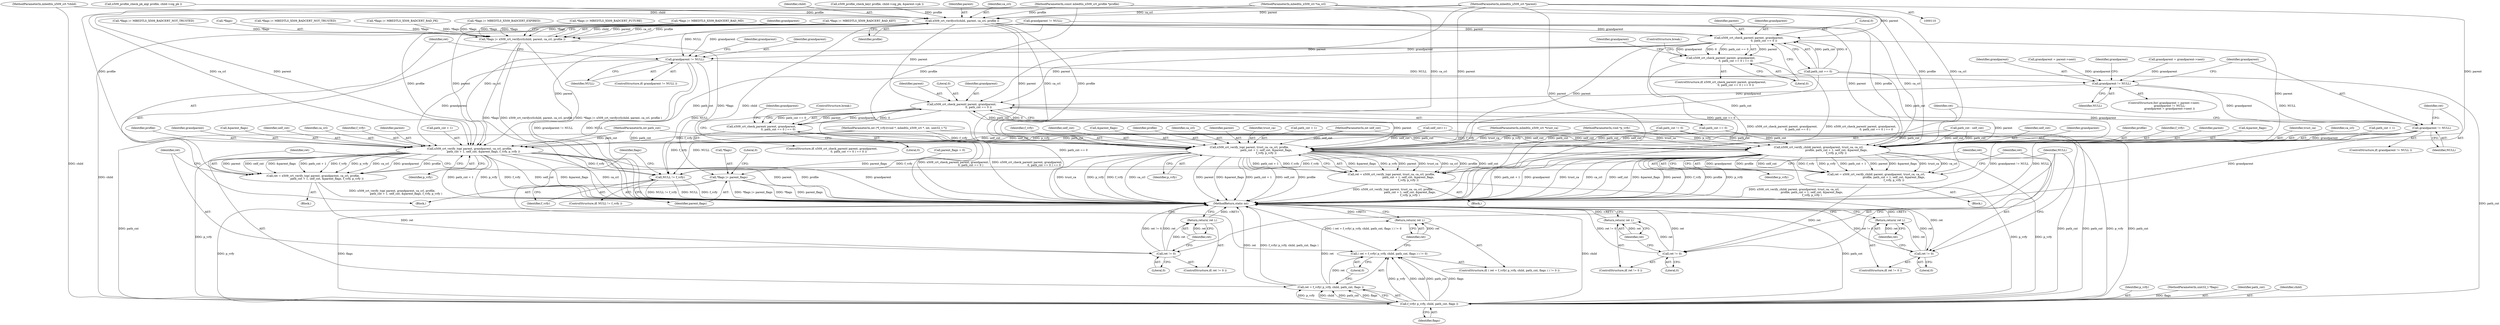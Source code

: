 digraph "0_mbedtls_31458a18788b0cf0b722acda9bb2f2fe13a3fb32_1@pointer" {
"1000112" [label="(MethodParameterIn,mbedtls_x509_crt *parent)"];
"1000285" [label="(Call,x509_crt_verifycrl(child, parent, ca_crl, profile ))"];
"1000282" [label="(Call,*flags |= x509_crt_verifycrl(child, parent, ca_crl, profile ))"];
"1000452" [label="(Call,*flags |= parent_flags)"];
"1000305" [label="(Call,x509_crt_check_parent( parent, grandparent,\n                                   0, path_cnt == 0 ))"];
"1000304" [label="(Call,x509_crt_check_parent( parent, grandparent,\n                                   0, path_cnt == 0 ) == 0)"];
"1000315" [label="(Call,grandparent != NULL)"];
"1000321" [label="(Call,x509_crt_verify_top( parent, grandparent, ca_crl, profile,\n                                path_cnt + 1, self_cnt, &parent_flags, f_vrfy, p_vrfy ))"];
"1000319" [label="(Call,ret = x509_crt_verify_top( parent, grandparent, ca_crl, profile,\n                                path_cnt + 1, self_cnt, &parent_flags, f_vrfy, p_vrfy ))"];
"1000335" [label="(Call,ret != 0)"];
"1000338" [label="(Return,return( ret );)"];
"1000437" [label="(Call,NULL != f_vrfy)"];
"1000444" [label="(Call,f_vrfy( p_vrfy, child, path_cnt, flags ))"];
"1000441" [label="(Call,( ret = f_vrfy( p_vrfy, child, path_cnt, flags ) ) != 0)"];
"1000442" [label="(Call,ret = f_vrfy( p_vrfy, child, path_cnt, flags ))"];
"1000450" [label="(Return,return( ret );)"];
"1000348" [label="(Call,grandparent != NULL)"];
"1000377" [label="(Call,x509_crt_check_parent( parent, grandparent,\n                                       0, path_cnt == 0 ))"];
"1000376" [label="(Call,x509_crt_check_parent( parent, grandparent,\n                                       0, path_cnt == 0 ) == 0)"];
"1000387" [label="(Call,grandparent != NULL)"];
"1000393" [label="(Call,x509_crt_verify_child( parent, grandparent, trust_ca, ca_crl,\n                                         profile, path_cnt + 1, self_cnt, &parent_flags,\n                                         f_vrfy, p_vrfy ))"];
"1000391" [label="(Call,ret = x509_crt_verify_child( parent, grandparent, trust_ca, ca_crl,\n                                         profile, path_cnt + 1, self_cnt, &parent_flags,\n                                         f_vrfy, p_vrfy ))"];
"1000408" [label="(Call,ret != 0)"];
"1000411" [label="(Return,return( ret );)"];
"1000417" [label="(Call,x509_crt_verify_top( parent, trust_ca, ca_crl, profile,\n                                       path_cnt + 1, self_cnt, &parent_flags,\n                                       f_vrfy, p_vrfy ))"];
"1000415" [label="(Call,ret = x509_crt_verify_top( parent, trust_ca, ca_crl, profile,\n                                       path_cnt + 1, self_cnt, &parent_flags,\n                                       f_vrfy, p_vrfy ))"];
"1000431" [label="(Call,ret != 0)"];
"1000434" [label="(Return,return( ret );)"];
"1000292" [label="(Identifier,grandparent)"];
"1000326" [label="(Call,path_cnt + 1)"];
"1000385" [label="(ControlStructure,break;)"];
"1000243" [label="(Call,*flags |= MBEDTLS_X509_BADCERT_BAD_KEY)"];
"1000445" [label="(Identifier,p_vrfy)"];
"1000315" [label="(Call,grandparent != NULL)"];
"1000349" [label="(Identifier,grandparent)"];
"1000314" [label="(ControlStructure,if( grandparent != NULL ))"];
"1000422" [label="(Call,path_cnt + 1)"];
"1000212" [label="(Call,*flags |= MBEDTLS_X509_BADCERT_NOT_TRUSTED)"];
"1000386" [label="(ControlStructure,if( grandparent != NULL ))"];
"1000381" [label="(Call,path_cnt == 0)"];
"1000380" [label="(Literal,0)"];
"1000117" [label="(MethodParameterIn,int self_cnt)"];
"1000118" [label="(MethodParameterIn,uint32_t *flags)"];
"1000390" [label="(Block,)"];
"1000146" [label="(Call,self_cnt++)"];
"1000124" [label="(Call,parent_flags = 0)"];
"1000441" [label="(Call,( ret = f_vrfy( p_vrfy, child, path_cnt, flags ) ) != 0)"];
"1000402" [label="(Identifier,self_cnt)"];
"1000410" [label="(Literal,0)"];
"1000344" [label="(Identifier,grandparent)"];
"1000304" [label="(Call,x509_crt_check_parent( parent, grandparent,\n                                   0, path_cnt == 0 ) == 0)"];
"1000233" [label="(Call,x509_profile_check_key( profile, child->sig_pk, &parent->pk ))"];
"1000116" [label="(MethodParameterIn,int path_cnt)"];
"1000454" [label="(Identifier,flags)"];
"1000426" [label="(Call,&parent_flags)"];
"1000115" [label="(MethodParameterIn,const mbedtls_x509_crt_profile *profile)"];
"1000306" [label="(Identifier,parent)"];
"1000114" [label="(MethodParameterIn,mbedtls_x509_crl *ca_crl)"];
"1000313" [label="(ControlStructure,break;)"];
"1000132" [label="(Call,path_cnt != 0)"];
"1000447" [label="(Identifier,path_cnt)"];
"1000431" [label="(Call,ret != 0)"];
"1000395" [label="(Identifier,grandparent)"];
"1000379" [label="(Identifier,grandparent)"];
"1000352" [label="(Identifier,grandparent)"];
"1000325" [label="(Identifier,profile)"];
"1000287" [label="(Identifier,parent)"];
"1000321" [label="(Call,x509_crt_verify_top( parent, grandparent, ca_crl, profile,\n                                path_cnt + 1, self_cnt, &parent_flags, f_vrfy, p_vrfy ))"];
"1000319" [label="(Call,ret = x509_crt_verify_top( parent, grandparent, ca_crl, profile,\n                                path_cnt + 1, self_cnt, &parent_flags, f_vrfy, p_vrfy ))"];
"1000334" [label="(ControlStructure,if( ret != 0 ))"];
"1000335" [label="(Call,ret != 0)"];
"1000446" [label="(Identifier,child)"];
"1000398" [label="(Identifier,profile)"];
"1000458" [label="(MethodReturn,static int)"];
"1000414" [label="(Block,)"];
"1000323" [label="(Identifier,grandparent)"];
"1000443" [label="(Identifier,ret)"];
"1000453" [label="(Call,*flags)"];
"1000120" [label="(MethodParameterIn,void *p_vrfy)"];
"1000432" [label="(Identifier,ret)"];
"1000406" [label="(Identifier,p_vrfy)"];
"1000119" [label="(MethodParameterIn,int (*f_vrfy)(void *, mbedtls_x509_crt *, int, uint32_t *))"];
"1000457" [label="(Literal,0)"];
"1000309" [label="(Call,path_cnt == 0)"];
"1000308" [label="(Literal,0)"];
"1000452" [label="(Call,*flags |= parent_flags)"];
"1000375" [label="(ControlStructure,if( x509_crt_check_parent( parent, grandparent,\n                                       0, path_cnt == 0 ) == 0 ))"];
"1000433" [label="(Literal,0)"];
"1000451" [label="(Identifier,ret)"];
"1000407" [label="(ControlStructure,if( ret != 0 ))"];
"1000428" [label="(Identifier,f_vrfy)"];
"1000438" [label="(Identifier,NULL)"];
"1000288" [label="(Identifier,ca_crl)"];
"1000343" [label="(Call,grandparent = parent->next)"];
"1000361" [label="(Identifier,grandparent)"];
"1000405" [label="(Identifier,f_vrfy)"];
"1000378" [label="(Identifier,parent)"];
"1000351" [label="(Call,grandparent = grandparent->next)"];
"1000425" [label="(Identifier,self_cnt)"];
"1000318" [label="(Block,)"];
"1000285" [label="(Call,x509_crt_verifycrl(child, parent, ca_crl, profile ))"];
"1000444" [label="(Call,f_vrfy( p_vrfy, child, path_cnt, flags ))"];
"1000348" [label="(Call,grandparent != NULL)"];
"1000436" [label="(ControlStructure,if( NULL != f_vrfy ))"];
"1000387" [label="(Call,grandparent != NULL)"];
"1000370" [label="(Call,path_cnt - self_cnt)"];
"1000437" [label="(Call,NULL != f_vrfy)"];
"1000330" [label="(Call,&parent_flags)"];
"1000294" [label="(Call,grandparent != NULL)"];
"1000448" [label="(Identifier,flags)"];
"1000303" [label="(ControlStructure,if( x509_crt_check_parent( parent, grandparent,\n                                   0, path_cnt == 0 ) == 0 ))"];
"1000111" [label="(MethodParameterIn,mbedtls_x509_crt *child)"];
"1000305" [label="(Call,x509_crt_check_parent( parent, grandparent,\n                                   0, path_cnt == 0 ))"];
"1000337" [label="(Literal,0)"];
"1000449" [label="(Literal,0)"];
"1000289" [label="(Identifier,profile)"];
"1000393" [label="(Call,x509_crt_verify_child( parent, grandparent, trust_ca, ca_crl,\n                                         profile, path_cnt + 1, self_cnt, &parent_flags,\n                                         f_vrfy, p_vrfy ))"];
"1000320" [label="(Identifier,ret)"];
"1000376" [label="(Call,x509_crt_check_parent( parent, grandparent,\n                                       0, path_cnt == 0 ) == 0)"];
"1000409" [label="(Identifier,ret)"];
"1000421" [label="(Identifier,profile)"];
"1000282" [label="(Call,*flags |= x509_crt_verifycrl(child, parent, ca_crl, profile ))"];
"1000329" [label="(Identifier,self_cnt)"];
"1000338" [label="(Return,return( ret );)"];
"1000283" [label="(Call,*flags)"];
"1000408" [label="(Call,ret != 0)"];
"1000420" [label="(Identifier,ca_crl)"];
"1000417" [label="(Call,x509_crt_verify_top( parent, trust_ca, ca_crl, profile,\n                                       path_cnt + 1, self_cnt, &parent_flags,\n                                       f_vrfy, p_vrfy ))"];
"1000317" [label="(Identifier,NULL)"];
"1000336" [label="(Identifier,ret)"];
"1000394" [label="(Identifier,parent)"];
"1000403" [label="(Call,&parent_flags)"];
"1000389" [label="(Identifier,NULL)"];
"1000121" [label="(Block,)"];
"1000384" [label="(Literal,0)"];
"1000342" [label="(ControlStructure,for( grandparent = parent->next;\n             grandparent != NULL;\n             grandparent = grandparent->next ))"];
"1000324" [label="(Identifier,ca_crl)"];
"1000392" [label="(Identifier,ret)"];
"1000278" [label="(Call,*flags |= MBEDTLS_X509_BADCERT_NOT_TRUSTED)"];
"1000439" [label="(Identifier,f_vrfy)"];
"1000197" [label="(Call,*flags |= MBEDTLS_X509_BADCERT_BAD_PK)"];
"1000388" [label="(Identifier,grandparent)"];
"1000307" [label="(Identifier,grandparent)"];
"1000316" [label="(Identifier,grandparent)"];
"1000191" [label="(Call,x509_profile_check_pk_alg( profile, child->sig_pk ))"];
"1000411" [label="(Return,return( ret );)"];
"1000416" [label="(Identifier,ret)"];
"1000332" [label="(Identifier,f_vrfy)"];
"1000286" [label="(Identifier,child)"];
"1000113" [label="(MethodParameterIn,mbedtls_x509_crt *trust_ca)"];
"1000418" [label="(Identifier,parent)"];
"1000298" [label="(Identifier,grandparent)"];
"1000312" [label="(Literal,0)"];
"1000391" [label="(Call,ret = x509_crt_verify_child( parent, grandparent, trust_ca, ca_crl,\n                                         profile, path_cnt + 1, self_cnt, &parent_flags,\n                                         f_vrfy, p_vrfy ))"];
"1000419" [label="(Identifier,trust_ca)"];
"1000396" [label="(Identifier,trust_ca)"];
"1000112" [label="(MethodParameterIn,mbedtls_x509_crt *parent)"];
"1000377" [label="(Call,x509_crt_check_parent( parent, grandparent,\n                                       0, path_cnt == 0 ))"];
"1000429" [label="(Identifier,p_vrfy)"];
"1000163" [label="(Call,*flags |= MBEDTLS_X509_BADCERT_EXPIRED)"];
"1000322" [label="(Identifier,parent)"];
"1000397" [label="(Identifier,ca_crl)"];
"1000350" [label="(Identifier,NULL)"];
"1000399" [label="(Call,path_cnt + 1)"];
"1000434" [label="(Return,return( ret );)"];
"1000450" [label="(Return,return( ret );)"];
"1000430" [label="(ControlStructure,if( ret != 0 ))"];
"1000412" [label="(Identifier,ret)"];
"1000440" [label="(ControlStructure,if( ( ret = f_vrfy( p_vrfy, child, path_cnt, flags ) ) != 0 ))"];
"1000455" [label="(Identifier,parent_flags)"];
"1000173" [label="(Call,*flags |= MBEDTLS_X509_BADCERT_FUTURE)"];
"1000333" [label="(Identifier,p_vrfy)"];
"1000339" [label="(Identifier,ret)"];
"1000415" [label="(Call,ret = x509_crt_verify_top( parent, trust_ca, ca_crl, profile,\n                                       path_cnt + 1, self_cnt, &parent_flags,\n                                       f_vrfy, p_vrfy ))"];
"1000442" [label="(Call,ret = f_vrfy( p_vrfy, child, path_cnt, flags ))"];
"1000185" [label="(Call,*flags |= MBEDTLS_X509_BADCERT_BAD_MD)"];
"1000435" [label="(Identifier,ret)"];
"1000112" -> "1000110"  [label="AST: "];
"1000112" -> "1000458"  [label="DDG: parent"];
"1000112" -> "1000285"  [label="DDG: parent"];
"1000112" -> "1000305"  [label="DDG: parent"];
"1000112" -> "1000321"  [label="DDG: parent"];
"1000112" -> "1000377"  [label="DDG: parent"];
"1000112" -> "1000393"  [label="DDG: parent"];
"1000112" -> "1000417"  [label="DDG: parent"];
"1000285" -> "1000282"  [label="AST: "];
"1000285" -> "1000289"  [label="CFG: "];
"1000286" -> "1000285"  [label="AST: "];
"1000287" -> "1000285"  [label="AST: "];
"1000288" -> "1000285"  [label="AST: "];
"1000289" -> "1000285"  [label="AST: "];
"1000282" -> "1000285"  [label="CFG: "];
"1000285" -> "1000458"  [label="DDG: child"];
"1000285" -> "1000282"  [label="DDG: child"];
"1000285" -> "1000282"  [label="DDG: parent"];
"1000285" -> "1000282"  [label="DDG: ca_crl"];
"1000285" -> "1000282"  [label="DDG: profile"];
"1000111" -> "1000285"  [label="DDG: child"];
"1000114" -> "1000285"  [label="DDG: ca_crl"];
"1000233" -> "1000285"  [label="DDG: profile"];
"1000191" -> "1000285"  [label="DDG: profile"];
"1000115" -> "1000285"  [label="DDG: profile"];
"1000285" -> "1000305"  [label="DDG: parent"];
"1000285" -> "1000321"  [label="DDG: parent"];
"1000285" -> "1000321"  [label="DDG: ca_crl"];
"1000285" -> "1000321"  [label="DDG: profile"];
"1000285" -> "1000377"  [label="DDG: parent"];
"1000285" -> "1000393"  [label="DDG: parent"];
"1000285" -> "1000393"  [label="DDG: profile"];
"1000285" -> "1000393"  [label="DDG: ca_crl"];
"1000285" -> "1000417"  [label="DDG: parent"];
"1000285" -> "1000417"  [label="DDG: ca_crl"];
"1000285" -> "1000417"  [label="DDG: profile"];
"1000285" -> "1000444"  [label="DDG: child"];
"1000282" -> "1000121"  [label="AST: "];
"1000283" -> "1000282"  [label="AST: "];
"1000292" -> "1000282"  [label="CFG: "];
"1000282" -> "1000458"  [label="DDG: x509_crt_verifycrl(child, parent, ca_crl, profile )"];
"1000282" -> "1000458"  [label="DDG: *flags |= x509_crt_verifycrl(child, parent, ca_crl, profile )"];
"1000282" -> "1000458"  [label="DDG: *flags"];
"1000212" -> "1000282"  [label="DDG: *flags"];
"1000243" -> "1000282"  [label="DDG: *flags"];
"1000278" -> "1000282"  [label="DDG: *flags"];
"1000173" -> "1000282"  [label="DDG: *flags"];
"1000197" -> "1000282"  [label="DDG: *flags"];
"1000163" -> "1000282"  [label="DDG: *flags"];
"1000185" -> "1000282"  [label="DDG: *flags"];
"1000282" -> "1000452"  [label="DDG: *flags"];
"1000452" -> "1000121"  [label="AST: "];
"1000452" -> "1000455"  [label="CFG: "];
"1000453" -> "1000452"  [label="AST: "];
"1000455" -> "1000452"  [label="AST: "];
"1000457" -> "1000452"  [label="CFG: "];
"1000452" -> "1000458"  [label="DDG: parent_flags"];
"1000452" -> "1000458"  [label="DDG: *flags |= parent_flags"];
"1000452" -> "1000458"  [label="DDG: *flags"];
"1000124" -> "1000452"  [label="DDG: parent_flags"];
"1000305" -> "1000304"  [label="AST: "];
"1000305" -> "1000309"  [label="CFG: "];
"1000306" -> "1000305"  [label="AST: "];
"1000307" -> "1000305"  [label="AST: "];
"1000308" -> "1000305"  [label="AST: "];
"1000309" -> "1000305"  [label="AST: "];
"1000312" -> "1000305"  [label="CFG: "];
"1000305" -> "1000458"  [label="DDG: path_cnt == 0"];
"1000305" -> "1000304"  [label="DDG: parent"];
"1000305" -> "1000304"  [label="DDG: grandparent"];
"1000305" -> "1000304"  [label="DDG: 0"];
"1000305" -> "1000304"  [label="DDG: path_cnt == 0"];
"1000294" -> "1000305"  [label="DDG: grandparent"];
"1000309" -> "1000305"  [label="DDG: path_cnt"];
"1000309" -> "1000305"  [label="DDG: 0"];
"1000305" -> "1000315"  [label="DDG: grandparent"];
"1000305" -> "1000321"  [label="DDG: parent"];
"1000305" -> "1000377"  [label="DDG: parent"];
"1000305" -> "1000393"  [label="DDG: parent"];
"1000305" -> "1000417"  [label="DDG: parent"];
"1000304" -> "1000303"  [label="AST: "];
"1000304" -> "1000312"  [label="CFG: "];
"1000312" -> "1000304"  [label="AST: "];
"1000313" -> "1000304"  [label="CFG: "];
"1000298" -> "1000304"  [label="CFG: "];
"1000304" -> "1000458"  [label="DDG: x509_crt_check_parent( parent, grandparent,\n                                   0, path_cnt == 0 ) == 0"];
"1000304" -> "1000458"  [label="DDG: x509_crt_check_parent( parent, grandparent,\n                                   0, path_cnt == 0 )"];
"1000315" -> "1000314"  [label="AST: "];
"1000315" -> "1000317"  [label="CFG: "];
"1000316" -> "1000315"  [label="AST: "];
"1000317" -> "1000315"  [label="AST: "];
"1000320" -> "1000315"  [label="CFG: "];
"1000344" -> "1000315"  [label="CFG: "];
"1000315" -> "1000458"  [label="DDG: grandparent != NULL"];
"1000315" -> "1000458"  [label="DDG: NULL"];
"1000294" -> "1000315"  [label="DDG: grandparent"];
"1000294" -> "1000315"  [label="DDG: NULL"];
"1000315" -> "1000321"  [label="DDG: grandparent"];
"1000315" -> "1000348"  [label="DDG: NULL"];
"1000315" -> "1000437"  [label="DDG: NULL"];
"1000321" -> "1000319"  [label="AST: "];
"1000321" -> "1000333"  [label="CFG: "];
"1000322" -> "1000321"  [label="AST: "];
"1000323" -> "1000321"  [label="AST: "];
"1000324" -> "1000321"  [label="AST: "];
"1000325" -> "1000321"  [label="AST: "];
"1000326" -> "1000321"  [label="AST: "];
"1000329" -> "1000321"  [label="AST: "];
"1000330" -> "1000321"  [label="AST: "];
"1000332" -> "1000321"  [label="AST: "];
"1000333" -> "1000321"  [label="AST: "];
"1000319" -> "1000321"  [label="CFG: "];
"1000321" -> "1000458"  [label="DDG: path_cnt + 1"];
"1000321" -> "1000458"  [label="DDG: p_vrfy"];
"1000321" -> "1000458"  [label="DDG: f_vrfy"];
"1000321" -> "1000458"  [label="DDG: self_cnt"];
"1000321" -> "1000458"  [label="DDG: &parent_flags"];
"1000321" -> "1000458"  [label="DDG: ca_crl"];
"1000321" -> "1000458"  [label="DDG: parent"];
"1000321" -> "1000458"  [label="DDG: profile"];
"1000321" -> "1000458"  [label="DDG: grandparent"];
"1000321" -> "1000319"  [label="DDG: parent"];
"1000321" -> "1000319"  [label="DDG: self_cnt"];
"1000321" -> "1000319"  [label="DDG: &parent_flags"];
"1000321" -> "1000319"  [label="DDG: path_cnt + 1"];
"1000321" -> "1000319"  [label="DDG: f_vrfy"];
"1000321" -> "1000319"  [label="DDG: p_vrfy"];
"1000321" -> "1000319"  [label="DDG: ca_crl"];
"1000321" -> "1000319"  [label="DDG: grandparent"];
"1000321" -> "1000319"  [label="DDG: profile"];
"1000114" -> "1000321"  [label="DDG: ca_crl"];
"1000115" -> "1000321"  [label="DDG: profile"];
"1000309" -> "1000321"  [label="DDG: path_cnt"];
"1000116" -> "1000321"  [label="DDG: path_cnt"];
"1000132" -> "1000321"  [label="DDG: path_cnt"];
"1000146" -> "1000321"  [label="DDG: self_cnt"];
"1000117" -> "1000321"  [label="DDG: self_cnt"];
"1000119" -> "1000321"  [label="DDG: f_vrfy"];
"1000120" -> "1000321"  [label="DDG: p_vrfy"];
"1000321" -> "1000437"  [label="DDG: f_vrfy"];
"1000321" -> "1000444"  [label="DDG: p_vrfy"];
"1000319" -> "1000318"  [label="AST: "];
"1000320" -> "1000319"  [label="AST: "];
"1000336" -> "1000319"  [label="CFG: "];
"1000319" -> "1000458"  [label="DDG: x509_crt_verify_top( parent, grandparent, ca_crl, profile,\n                                path_cnt + 1, self_cnt, &parent_flags, f_vrfy, p_vrfy )"];
"1000319" -> "1000335"  [label="DDG: ret"];
"1000335" -> "1000334"  [label="AST: "];
"1000335" -> "1000337"  [label="CFG: "];
"1000336" -> "1000335"  [label="AST: "];
"1000337" -> "1000335"  [label="AST: "];
"1000339" -> "1000335"  [label="CFG: "];
"1000438" -> "1000335"  [label="CFG: "];
"1000335" -> "1000458"  [label="DDG: ret"];
"1000335" -> "1000458"  [label="DDG: ret != 0"];
"1000335" -> "1000338"  [label="DDG: ret"];
"1000338" -> "1000334"  [label="AST: "];
"1000338" -> "1000339"  [label="CFG: "];
"1000339" -> "1000338"  [label="AST: "];
"1000458" -> "1000338"  [label="CFG: "];
"1000338" -> "1000458"  [label="DDG: <RET>"];
"1000339" -> "1000338"  [label="DDG: ret"];
"1000437" -> "1000436"  [label="AST: "];
"1000437" -> "1000439"  [label="CFG: "];
"1000438" -> "1000437"  [label="AST: "];
"1000439" -> "1000437"  [label="AST: "];
"1000443" -> "1000437"  [label="CFG: "];
"1000454" -> "1000437"  [label="CFG: "];
"1000437" -> "1000458"  [label="DDG: NULL != f_vrfy"];
"1000437" -> "1000458"  [label="DDG: NULL"];
"1000437" -> "1000458"  [label="DDG: f_vrfy"];
"1000387" -> "1000437"  [label="DDG: NULL"];
"1000417" -> "1000437"  [label="DDG: f_vrfy"];
"1000393" -> "1000437"  [label="DDG: f_vrfy"];
"1000119" -> "1000437"  [label="DDG: f_vrfy"];
"1000444" -> "1000442"  [label="AST: "];
"1000444" -> "1000448"  [label="CFG: "];
"1000445" -> "1000444"  [label="AST: "];
"1000446" -> "1000444"  [label="AST: "];
"1000447" -> "1000444"  [label="AST: "];
"1000448" -> "1000444"  [label="AST: "];
"1000442" -> "1000444"  [label="CFG: "];
"1000444" -> "1000458"  [label="DDG: child"];
"1000444" -> "1000458"  [label="DDG: path_cnt"];
"1000444" -> "1000458"  [label="DDG: p_vrfy"];
"1000444" -> "1000458"  [label="DDG: flags"];
"1000444" -> "1000441"  [label="DDG: p_vrfy"];
"1000444" -> "1000441"  [label="DDG: child"];
"1000444" -> "1000441"  [label="DDG: path_cnt"];
"1000444" -> "1000441"  [label="DDG: flags"];
"1000444" -> "1000442"  [label="DDG: p_vrfy"];
"1000444" -> "1000442"  [label="DDG: child"];
"1000444" -> "1000442"  [label="DDG: path_cnt"];
"1000444" -> "1000442"  [label="DDG: flags"];
"1000393" -> "1000444"  [label="DDG: p_vrfy"];
"1000417" -> "1000444"  [label="DDG: p_vrfy"];
"1000120" -> "1000444"  [label="DDG: p_vrfy"];
"1000111" -> "1000444"  [label="DDG: child"];
"1000116" -> "1000444"  [label="DDG: path_cnt"];
"1000309" -> "1000444"  [label="DDG: path_cnt"];
"1000381" -> "1000444"  [label="DDG: path_cnt"];
"1000370" -> "1000444"  [label="DDG: path_cnt"];
"1000132" -> "1000444"  [label="DDG: path_cnt"];
"1000118" -> "1000444"  [label="DDG: flags"];
"1000441" -> "1000440"  [label="AST: "];
"1000441" -> "1000449"  [label="CFG: "];
"1000442" -> "1000441"  [label="AST: "];
"1000449" -> "1000441"  [label="AST: "];
"1000451" -> "1000441"  [label="CFG: "];
"1000454" -> "1000441"  [label="CFG: "];
"1000441" -> "1000458"  [label="DDG: ( ret = f_vrfy( p_vrfy, child, path_cnt, flags ) ) != 0"];
"1000442" -> "1000441"  [label="DDG: ret"];
"1000443" -> "1000442"  [label="AST: "];
"1000449" -> "1000442"  [label="CFG: "];
"1000442" -> "1000458"  [label="DDG: ret"];
"1000442" -> "1000458"  [label="DDG: f_vrfy( p_vrfy, child, path_cnt, flags )"];
"1000442" -> "1000450"  [label="DDG: ret"];
"1000450" -> "1000440"  [label="AST: "];
"1000450" -> "1000451"  [label="CFG: "];
"1000451" -> "1000450"  [label="AST: "];
"1000458" -> "1000450"  [label="CFG: "];
"1000450" -> "1000458"  [label="DDG: <RET>"];
"1000451" -> "1000450"  [label="DDG: ret"];
"1000348" -> "1000342"  [label="AST: "];
"1000348" -> "1000350"  [label="CFG: "];
"1000349" -> "1000348"  [label="AST: "];
"1000350" -> "1000348"  [label="AST: "];
"1000361" -> "1000348"  [label="CFG: "];
"1000388" -> "1000348"  [label="CFG: "];
"1000343" -> "1000348"  [label="DDG: grandparent"];
"1000351" -> "1000348"  [label="DDG: grandparent"];
"1000348" -> "1000377"  [label="DDG: grandparent"];
"1000348" -> "1000387"  [label="DDG: grandparent"];
"1000348" -> "1000387"  [label="DDG: NULL"];
"1000377" -> "1000376"  [label="AST: "];
"1000377" -> "1000381"  [label="CFG: "];
"1000378" -> "1000377"  [label="AST: "];
"1000379" -> "1000377"  [label="AST: "];
"1000380" -> "1000377"  [label="AST: "];
"1000381" -> "1000377"  [label="AST: "];
"1000384" -> "1000377"  [label="CFG: "];
"1000377" -> "1000458"  [label="DDG: path_cnt == 0"];
"1000377" -> "1000376"  [label="DDG: parent"];
"1000377" -> "1000376"  [label="DDG: grandparent"];
"1000377" -> "1000376"  [label="DDG: 0"];
"1000377" -> "1000376"  [label="DDG: path_cnt == 0"];
"1000381" -> "1000377"  [label="DDG: path_cnt"];
"1000381" -> "1000377"  [label="DDG: 0"];
"1000377" -> "1000387"  [label="DDG: grandparent"];
"1000377" -> "1000393"  [label="DDG: parent"];
"1000377" -> "1000417"  [label="DDG: parent"];
"1000376" -> "1000375"  [label="AST: "];
"1000376" -> "1000384"  [label="CFG: "];
"1000384" -> "1000376"  [label="AST: "];
"1000385" -> "1000376"  [label="CFG: "];
"1000352" -> "1000376"  [label="CFG: "];
"1000376" -> "1000458"  [label="DDG: x509_crt_check_parent( parent, grandparent,\n                                       0, path_cnt == 0 ) == 0"];
"1000376" -> "1000458"  [label="DDG: x509_crt_check_parent( parent, grandparent,\n                                       0, path_cnt == 0 )"];
"1000387" -> "1000386"  [label="AST: "];
"1000387" -> "1000389"  [label="CFG: "];
"1000388" -> "1000387"  [label="AST: "];
"1000389" -> "1000387"  [label="AST: "];
"1000392" -> "1000387"  [label="CFG: "];
"1000416" -> "1000387"  [label="CFG: "];
"1000387" -> "1000458"  [label="DDG: NULL"];
"1000387" -> "1000458"  [label="DDG: grandparent"];
"1000387" -> "1000458"  [label="DDG: grandparent != NULL"];
"1000387" -> "1000393"  [label="DDG: grandparent"];
"1000393" -> "1000391"  [label="AST: "];
"1000393" -> "1000406"  [label="CFG: "];
"1000394" -> "1000393"  [label="AST: "];
"1000395" -> "1000393"  [label="AST: "];
"1000396" -> "1000393"  [label="AST: "];
"1000397" -> "1000393"  [label="AST: "];
"1000398" -> "1000393"  [label="AST: "];
"1000399" -> "1000393"  [label="AST: "];
"1000402" -> "1000393"  [label="AST: "];
"1000403" -> "1000393"  [label="AST: "];
"1000405" -> "1000393"  [label="AST: "];
"1000406" -> "1000393"  [label="AST: "];
"1000391" -> "1000393"  [label="CFG: "];
"1000393" -> "1000458"  [label="DDG: trust_ca"];
"1000393" -> "1000458"  [label="DDG: ca_crl"];
"1000393" -> "1000458"  [label="DDG: parent"];
"1000393" -> "1000458"  [label="DDG: f_vrfy"];
"1000393" -> "1000458"  [label="DDG: profile"];
"1000393" -> "1000458"  [label="DDG: self_cnt"];
"1000393" -> "1000458"  [label="DDG: &parent_flags"];
"1000393" -> "1000458"  [label="DDG: p_vrfy"];
"1000393" -> "1000458"  [label="DDG: path_cnt + 1"];
"1000393" -> "1000458"  [label="DDG: grandparent"];
"1000393" -> "1000391"  [label="DDG: grandparent"];
"1000393" -> "1000391"  [label="DDG: profile"];
"1000393" -> "1000391"  [label="DDG: self_cnt"];
"1000393" -> "1000391"  [label="DDG: f_vrfy"];
"1000393" -> "1000391"  [label="DDG: p_vrfy"];
"1000393" -> "1000391"  [label="DDG: path_cnt + 1"];
"1000393" -> "1000391"  [label="DDG: parent"];
"1000393" -> "1000391"  [label="DDG: &parent_flags"];
"1000393" -> "1000391"  [label="DDG: trust_ca"];
"1000393" -> "1000391"  [label="DDG: ca_crl"];
"1000115" -> "1000393"  [label="DDG: profile"];
"1000370" -> "1000393"  [label="DDG: self_cnt"];
"1000370" -> "1000393"  [label="DDG: path_cnt"];
"1000146" -> "1000393"  [label="DDG: self_cnt"];
"1000117" -> "1000393"  [label="DDG: self_cnt"];
"1000119" -> "1000393"  [label="DDG: f_vrfy"];
"1000120" -> "1000393"  [label="DDG: p_vrfy"];
"1000113" -> "1000393"  [label="DDG: trust_ca"];
"1000114" -> "1000393"  [label="DDG: ca_crl"];
"1000309" -> "1000393"  [label="DDG: path_cnt"];
"1000381" -> "1000393"  [label="DDG: path_cnt"];
"1000116" -> "1000393"  [label="DDG: path_cnt"];
"1000132" -> "1000393"  [label="DDG: path_cnt"];
"1000391" -> "1000390"  [label="AST: "];
"1000392" -> "1000391"  [label="AST: "];
"1000409" -> "1000391"  [label="CFG: "];
"1000391" -> "1000458"  [label="DDG: x509_crt_verify_child( parent, grandparent, trust_ca, ca_crl,\n                                         profile, path_cnt + 1, self_cnt, &parent_flags,\n                                         f_vrfy, p_vrfy )"];
"1000391" -> "1000408"  [label="DDG: ret"];
"1000408" -> "1000407"  [label="AST: "];
"1000408" -> "1000410"  [label="CFG: "];
"1000409" -> "1000408"  [label="AST: "];
"1000410" -> "1000408"  [label="AST: "];
"1000412" -> "1000408"  [label="CFG: "];
"1000438" -> "1000408"  [label="CFG: "];
"1000408" -> "1000458"  [label="DDG: ret"];
"1000408" -> "1000458"  [label="DDG: ret != 0"];
"1000408" -> "1000411"  [label="DDG: ret"];
"1000411" -> "1000407"  [label="AST: "];
"1000411" -> "1000412"  [label="CFG: "];
"1000412" -> "1000411"  [label="AST: "];
"1000458" -> "1000411"  [label="CFG: "];
"1000411" -> "1000458"  [label="DDG: <RET>"];
"1000412" -> "1000411"  [label="DDG: ret"];
"1000417" -> "1000415"  [label="AST: "];
"1000417" -> "1000429"  [label="CFG: "];
"1000418" -> "1000417"  [label="AST: "];
"1000419" -> "1000417"  [label="AST: "];
"1000420" -> "1000417"  [label="AST: "];
"1000421" -> "1000417"  [label="AST: "];
"1000422" -> "1000417"  [label="AST: "];
"1000425" -> "1000417"  [label="AST: "];
"1000426" -> "1000417"  [label="AST: "];
"1000428" -> "1000417"  [label="AST: "];
"1000429" -> "1000417"  [label="AST: "];
"1000415" -> "1000417"  [label="CFG: "];
"1000417" -> "1000458"  [label="DDG: f_vrfy"];
"1000417" -> "1000458"  [label="DDG: ca_crl"];
"1000417" -> "1000458"  [label="DDG: &parent_flags"];
"1000417" -> "1000458"  [label="DDG: path_cnt + 1"];
"1000417" -> "1000458"  [label="DDG: self_cnt"];
"1000417" -> "1000458"  [label="DDG: parent"];
"1000417" -> "1000458"  [label="DDG: profile"];
"1000417" -> "1000458"  [label="DDG: trust_ca"];
"1000417" -> "1000458"  [label="DDG: p_vrfy"];
"1000417" -> "1000415"  [label="DDG: &parent_flags"];
"1000417" -> "1000415"  [label="DDG: p_vrfy"];
"1000417" -> "1000415"  [label="DDG: parent"];
"1000417" -> "1000415"  [label="DDG: trust_ca"];
"1000417" -> "1000415"  [label="DDG: ca_crl"];
"1000417" -> "1000415"  [label="DDG: profile"];
"1000417" -> "1000415"  [label="DDG: self_cnt"];
"1000417" -> "1000415"  [label="DDG: path_cnt + 1"];
"1000417" -> "1000415"  [label="DDG: f_vrfy"];
"1000113" -> "1000417"  [label="DDG: trust_ca"];
"1000114" -> "1000417"  [label="DDG: ca_crl"];
"1000115" -> "1000417"  [label="DDG: profile"];
"1000309" -> "1000417"  [label="DDG: path_cnt"];
"1000381" -> "1000417"  [label="DDG: path_cnt"];
"1000370" -> "1000417"  [label="DDG: path_cnt"];
"1000370" -> "1000417"  [label="DDG: self_cnt"];
"1000116" -> "1000417"  [label="DDG: path_cnt"];
"1000132" -> "1000417"  [label="DDG: path_cnt"];
"1000146" -> "1000417"  [label="DDG: self_cnt"];
"1000117" -> "1000417"  [label="DDG: self_cnt"];
"1000119" -> "1000417"  [label="DDG: f_vrfy"];
"1000120" -> "1000417"  [label="DDG: p_vrfy"];
"1000415" -> "1000414"  [label="AST: "];
"1000416" -> "1000415"  [label="AST: "];
"1000432" -> "1000415"  [label="CFG: "];
"1000415" -> "1000458"  [label="DDG: x509_crt_verify_top( parent, trust_ca, ca_crl, profile,\n                                       path_cnt + 1, self_cnt, &parent_flags,\n                                       f_vrfy, p_vrfy )"];
"1000415" -> "1000431"  [label="DDG: ret"];
"1000431" -> "1000430"  [label="AST: "];
"1000431" -> "1000433"  [label="CFG: "];
"1000432" -> "1000431"  [label="AST: "];
"1000433" -> "1000431"  [label="AST: "];
"1000435" -> "1000431"  [label="CFG: "];
"1000438" -> "1000431"  [label="CFG: "];
"1000431" -> "1000458"  [label="DDG: ret"];
"1000431" -> "1000458"  [label="DDG: ret != 0"];
"1000431" -> "1000434"  [label="DDG: ret"];
"1000434" -> "1000430"  [label="AST: "];
"1000434" -> "1000435"  [label="CFG: "];
"1000435" -> "1000434"  [label="AST: "];
"1000458" -> "1000434"  [label="CFG: "];
"1000434" -> "1000458"  [label="DDG: <RET>"];
"1000435" -> "1000434"  [label="DDG: ret"];
}
